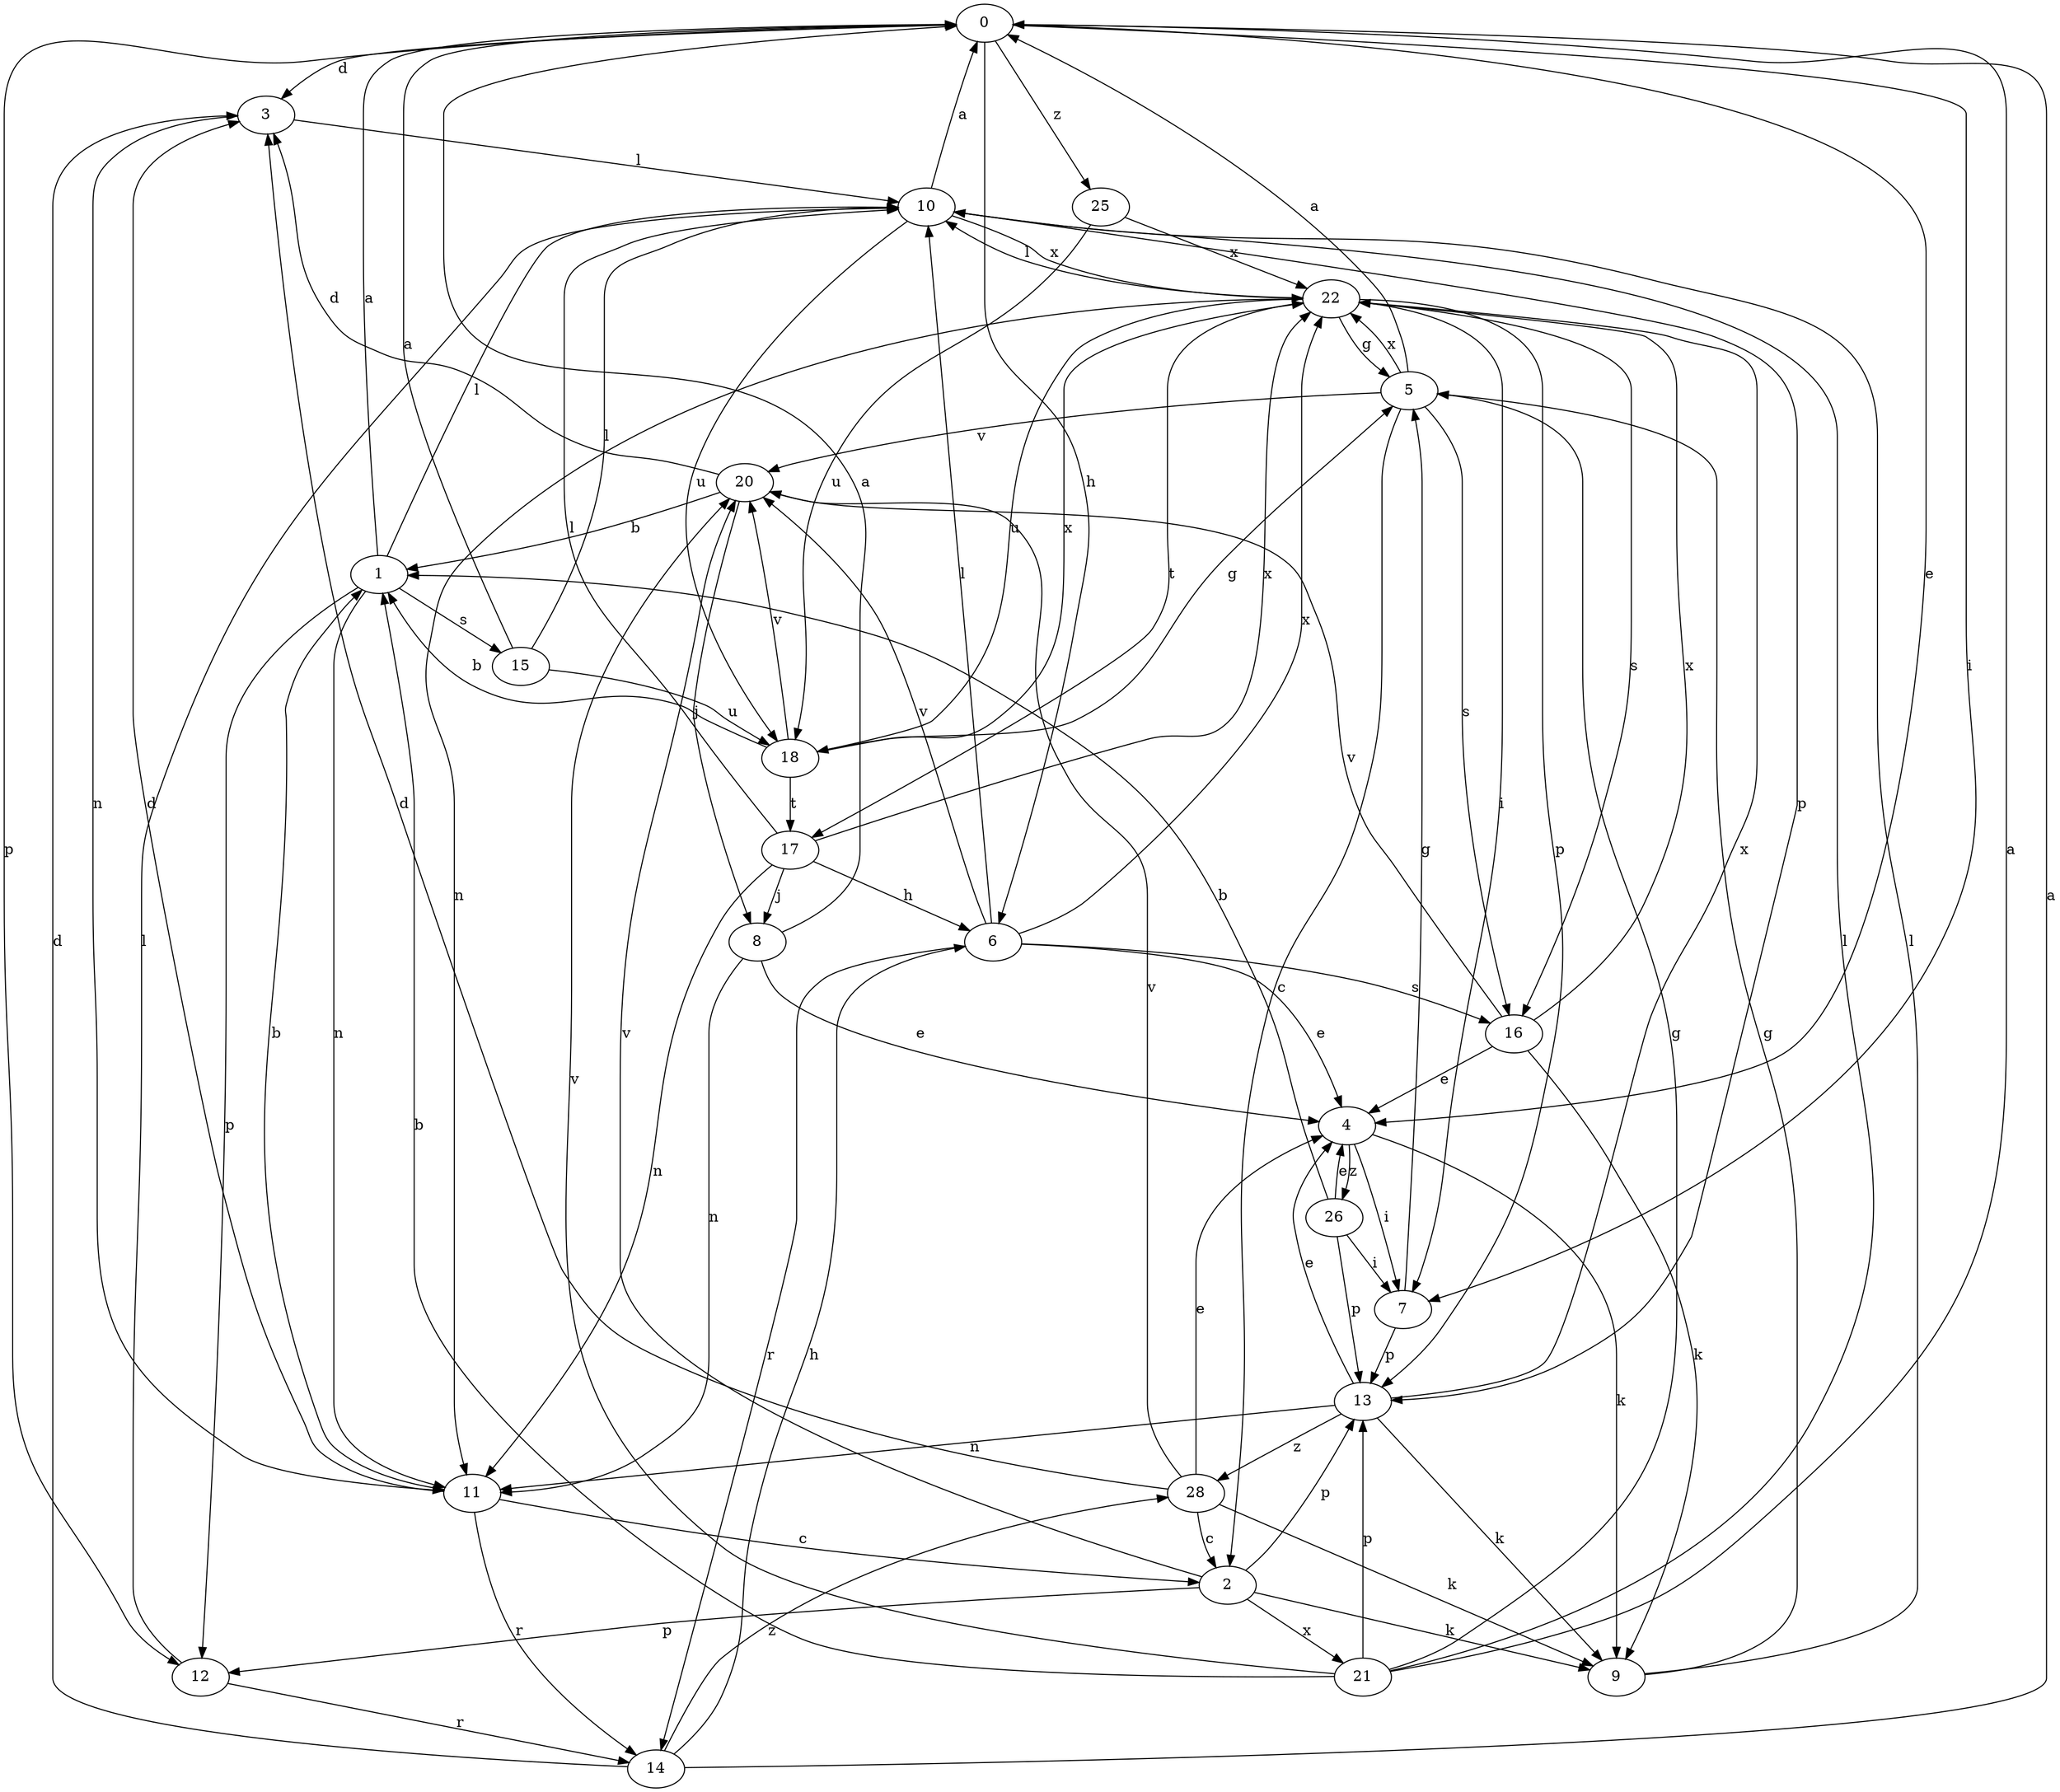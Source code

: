 strict digraph  {
0;
1;
2;
3;
4;
5;
6;
7;
8;
9;
10;
11;
12;
13;
14;
15;
16;
17;
18;
20;
21;
22;
25;
26;
28;
0 -> 3  [label=d];
0 -> 4  [label=e];
0 -> 6  [label=h];
0 -> 7  [label=i];
0 -> 12  [label=p];
0 -> 25  [label=z];
1 -> 0  [label=a];
1 -> 10  [label=l];
1 -> 11  [label=n];
1 -> 12  [label=p];
1 -> 15  [label=s];
2 -> 9  [label=k];
2 -> 12  [label=p];
2 -> 13  [label=p];
2 -> 20  [label=v];
2 -> 21  [label=x];
3 -> 10  [label=l];
3 -> 11  [label=n];
4 -> 7  [label=i];
4 -> 9  [label=k];
4 -> 26  [label=z];
5 -> 0  [label=a];
5 -> 2  [label=c];
5 -> 16  [label=s];
5 -> 20  [label=v];
5 -> 22  [label=x];
6 -> 4  [label=e];
6 -> 10  [label=l];
6 -> 14  [label=r];
6 -> 16  [label=s];
6 -> 20  [label=v];
6 -> 22  [label=x];
7 -> 5  [label=g];
7 -> 13  [label=p];
8 -> 0  [label=a];
8 -> 4  [label=e];
8 -> 11  [label=n];
9 -> 5  [label=g];
9 -> 10  [label=l];
10 -> 0  [label=a];
10 -> 13  [label=p];
10 -> 18  [label=u];
10 -> 22  [label=x];
11 -> 1  [label=b];
11 -> 2  [label=c];
11 -> 3  [label=d];
11 -> 14  [label=r];
12 -> 10  [label=l];
12 -> 14  [label=r];
13 -> 4  [label=e];
13 -> 9  [label=k];
13 -> 11  [label=n];
13 -> 22  [label=x];
13 -> 28  [label=z];
14 -> 0  [label=a];
14 -> 3  [label=d];
14 -> 6  [label=h];
14 -> 28  [label=z];
15 -> 0  [label=a];
15 -> 10  [label=l];
15 -> 18  [label=u];
16 -> 4  [label=e];
16 -> 9  [label=k];
16 -> 20  [label=v];
16 -> 22  [label=x];
17 -> 6  [label=h];
17 -> 8  [label=j];
17 -> 10  [label=l];
17 -> 11  [label=n];
17 -> 22  [label=x];
18 -> 1  [label=b];
18 -> 5  [label=g];
18 -> 17  [label=t];
18 -> 20  [label=v];
18 -> 22  [label=x];
20 -> 1  [label=b];
20 -> 3  [label=d];
20 -> 8  [label=j];
21 -> 0  [label=a];
21 -> 1  [label=b];
21 -> 5  [label=g];
21 -> 10  [label=l];
21 -> 13  [label=p];
21 -> 20  [label=v];
22 -> 5  [label=g];
22 -> 7  [label=i];
22 -> 10  [label=l];
22 -> 11  [label=n];
22 -> 13  [label=p];
22 -> 16  [label=s];
22 -> 17  [label=t];
22 -> 18  [label=u];
25 -> 18  [label=u];
25 -> 22  [label=x];
26 -> 1  [label=b];
26 -> 4  [label=e];
26 -> 7  [label=i];
26 -> 13  [label=p];
28 -> 2  [label=c];
28 -> 3  [label=d];
28 -> 4  [label=e];
28 -> 9  [label=k];
28 -> 20  [label=v];
}
